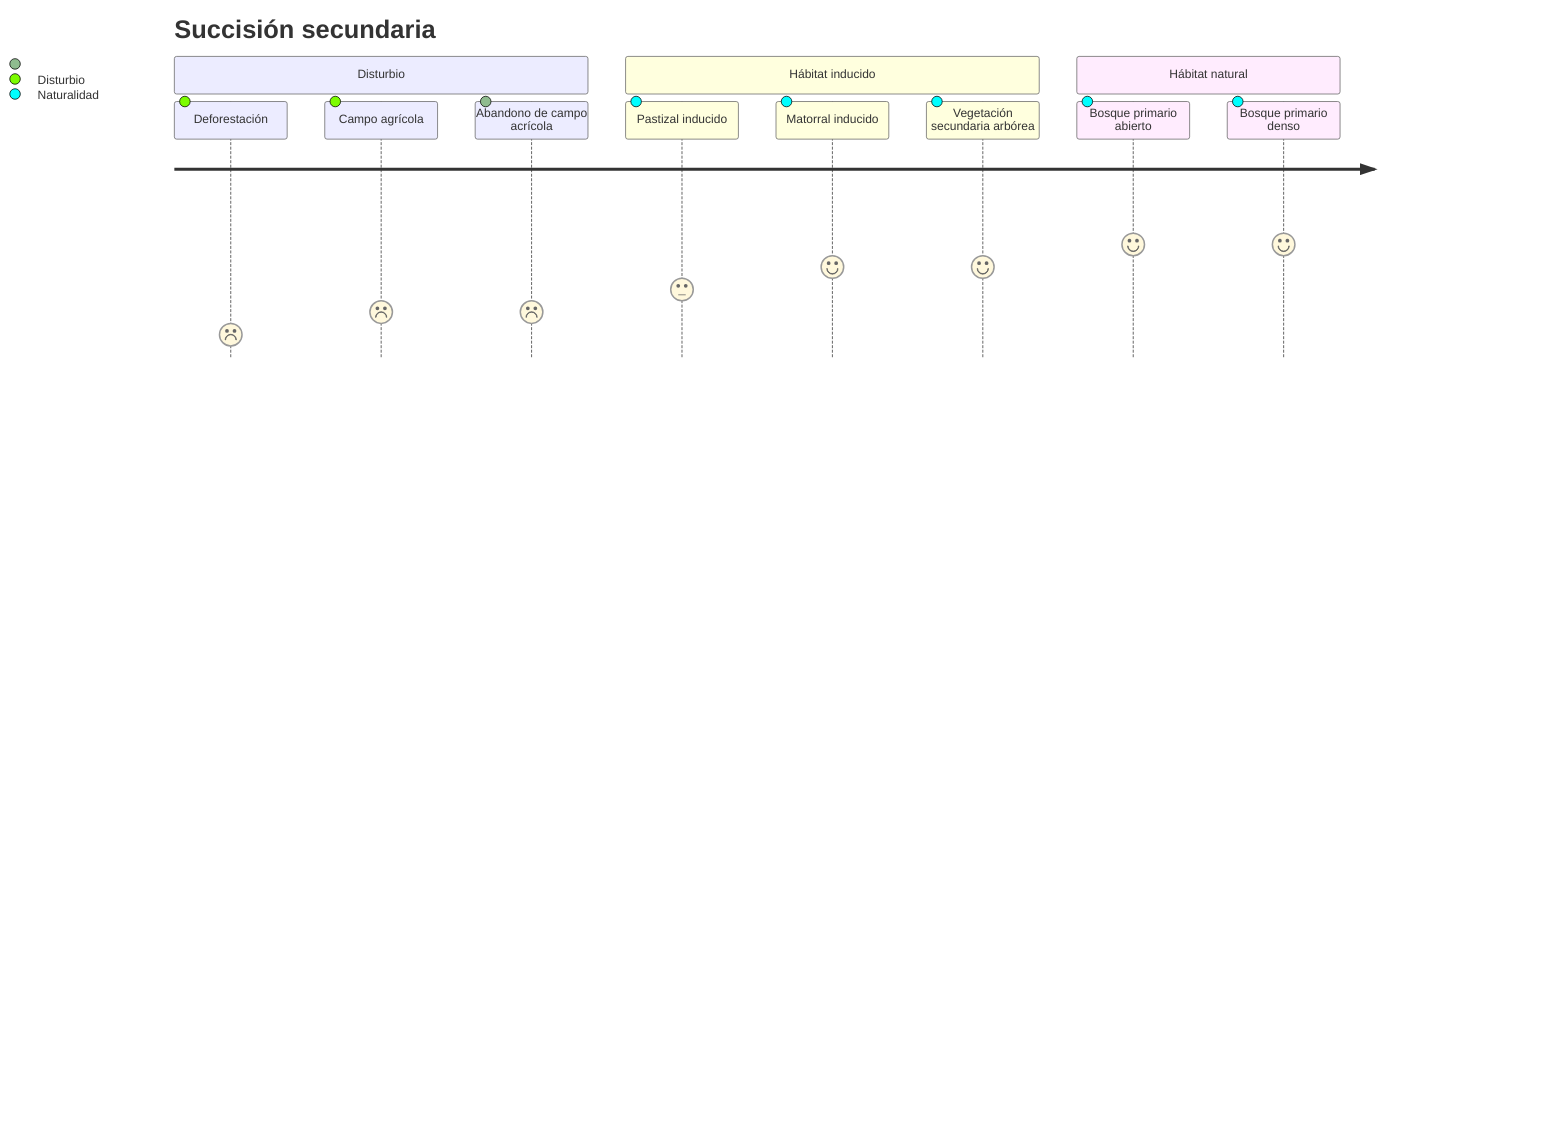 journey
    title Succisión secundaria
    section Disturbio
      Deforestación: 1: Disturbio
      Campo agrícola: 2: Disturbio
      Abandono de campo acrícola: 2: 
    section Hábitat inducido
      Pastizal inducido: 3: Naturalidad
      Matorral inducido: 4: Naturalidad
      Vegetación secundaria arbórea: 4: Naturalidad
    section Hábitat natural
      Bosque primario abierto: 5: Naturalidad
      Bosque primario denso: 5: Naturalidad